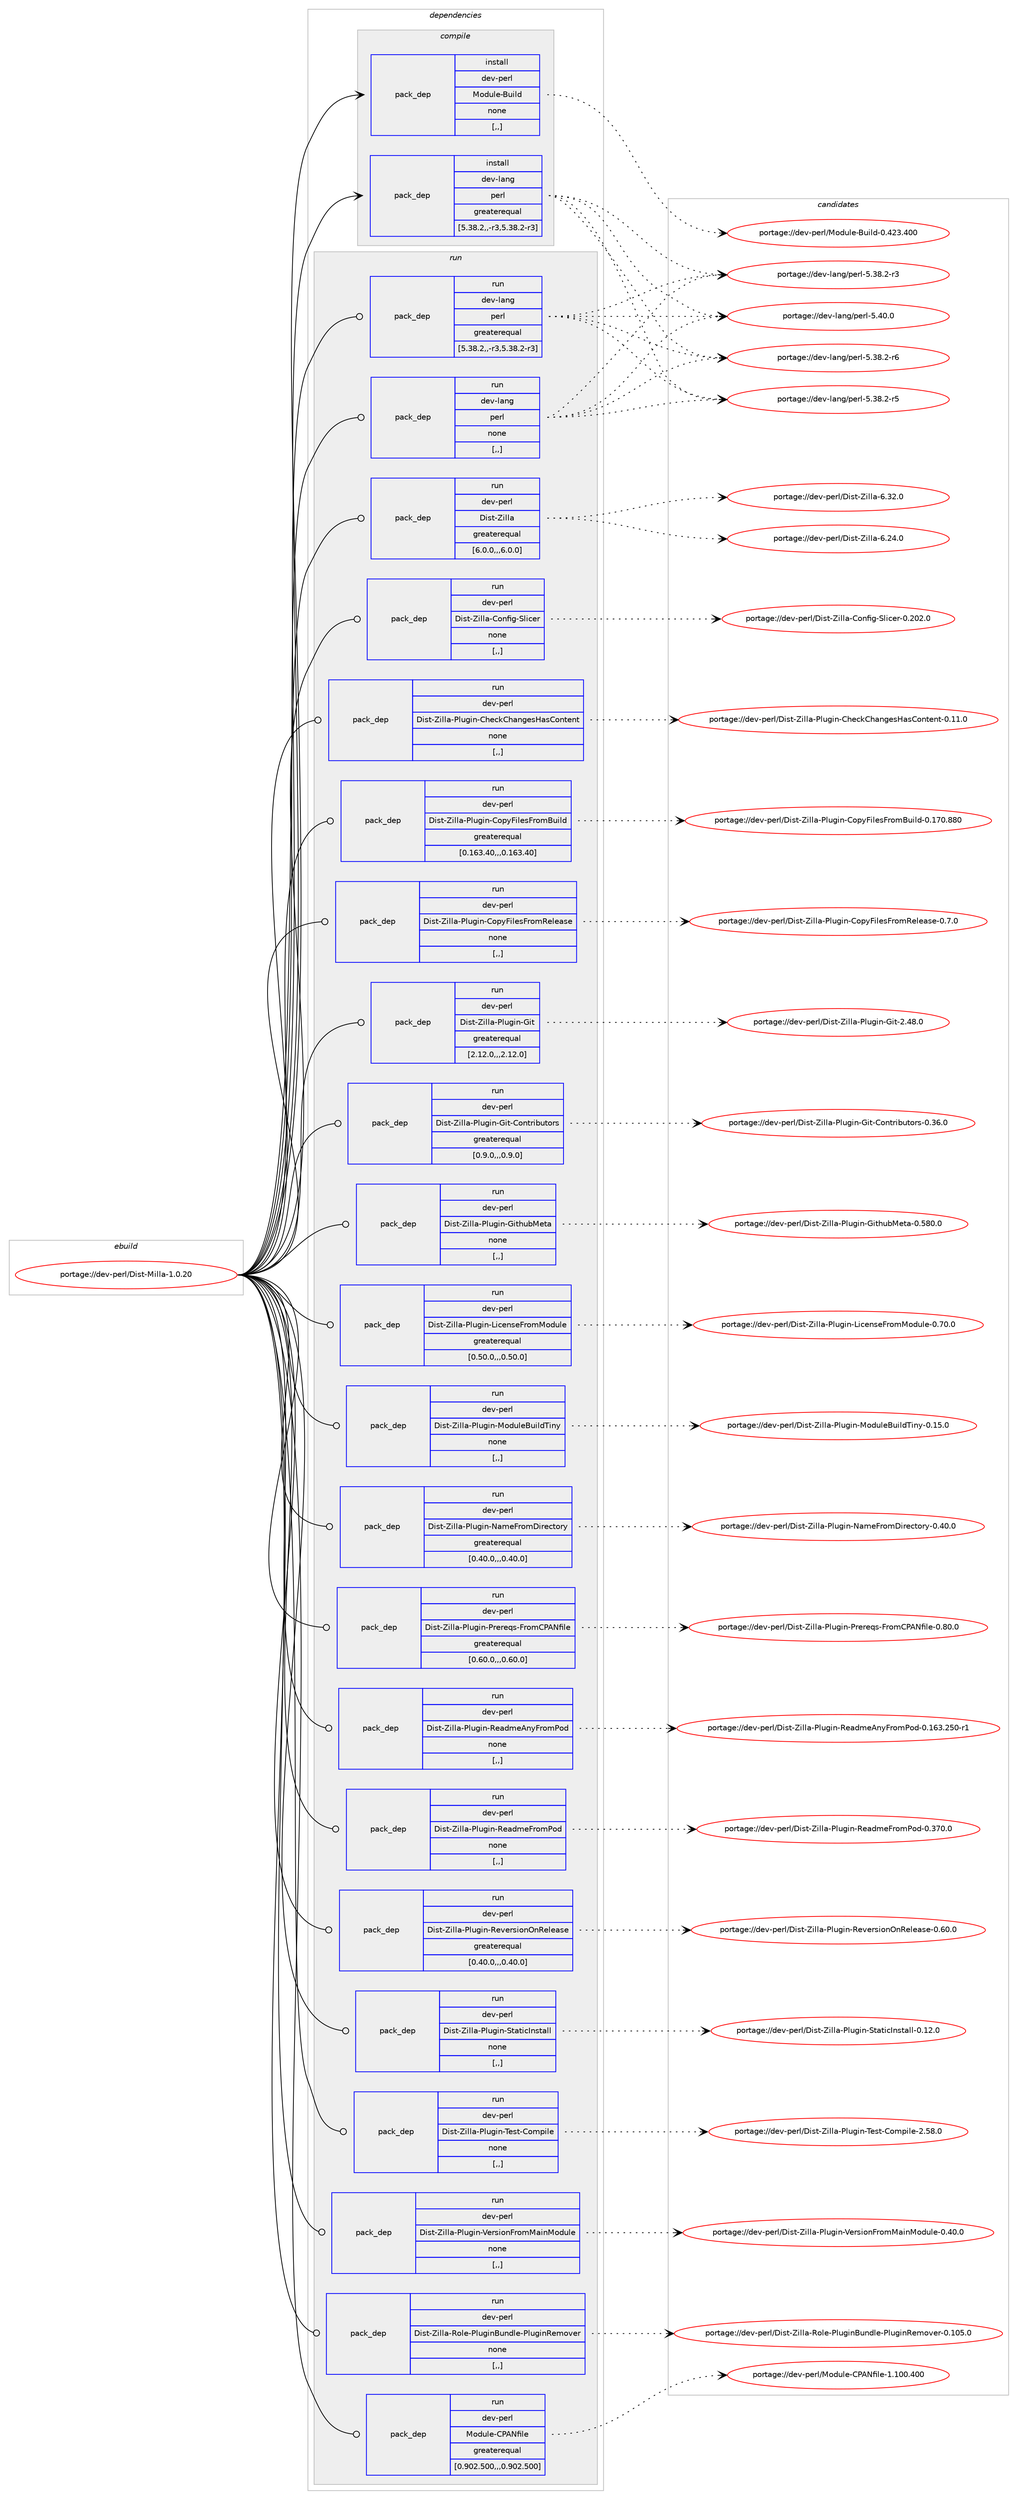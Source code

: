 digraph prolog {

# *************
# Graph options
# *************

newrank=true;
concentrate=true;
compound=true;
graph [rankdir=LR,fontname=Helvetica,fontsize=10,ranksep=1.5];#, ranksep=2.5, nodesep=0.2];
edge  [arrowhead=vee];
node  [fontname=Helvetica,fontsize=10];

# **********
# The ebuild
# **********

subgraph cluster_leftcol {
color=gray;
label=<<i>ebuild</i>>;
id [label="portage://dev-perl/Dist-Milla-1.0.20", color=red, width=4, href="../dev-perl/Dist-Milla-1.0.20.svg"];
}

# ****************
# The dependencies
# ****************

subgraph cluster_midcol {
color=gray;
label=<<i>dependencies</i>>;
subgraph cluster_compile {
fillcolor="#eeeeee";
style=filled;
label=<<i>compile</i>>;
subgraph pack458449 {
dependency623331 [label=<<TABLE BORDER="0" CELLBORDER="1" CELLSPACING="0" CELLPADDING="4" WIDTH="220"><TR><TD ROWSPAN="6" CELLPADDING="30">pack_dep</TD></TR><TR><TD WIDTH="110">install</TD></TR><TR><TD>dev-lang</TD></TR><TR><TD>perl</TD></TR><TR><TD>greaterequal</TD></TR><TR><TD>[5.38.2,,-r3,5.38.2-r3]</TD></TR></TABLE>>, shape=none, color=blue];
}
id:e -> dependency623331:w [weight=20,style="solid",arrowhead="vee"];
subgraph pack458450 {
dependency623332 [label=<<TABLE BORDER="0" CELLBORDER="1" CELLSPACING="0" CELLPADDING="4" WIDTH="220"><TR><TD ROWSPAN="6" CELLPADDING="30">pack_dep</TD></TR><TR><TD WIDTH="110">install</TD></TR><TR><TD>dev-perl</TD></TR><TR><TD>Module-Build</TD></TR><TR><TD>none</TD></TR><TR><TD>[,,]</TD></TR></TABLE>>, shape=none, color=blue];
}
id:e -> dependency623332:w [weight=20,style="solid",arrowhead="vee"];
}
subgraph cluster_compileandrun {
fillcolor="#eeeeee";
style=filled;
label=<<i>compile and run</i>>;
}
subgraph cluster_run {
fillcolor="#eeeeee";
style=filled;
label=<<i>run</i>>;
subgraph pack458451 {
dependency623333 [label=<<TABLE BORDER="0" CELLBORDER="1" CELLSPACING="0" CELLPADDING="4" WIDTH="220"><TR><TD ROWSPAN="6" CELLPADDING="30">pack_dep</TD></TR><TR><TD WIDTH="110">run</TD></TR><TR><TD>dev-lang</TD></TR><TR><TD>perl</TD></TR><TR><TD>greaterequal</TD></TR><TR><TD>[5.38.2,,-r3,5.38.2-r3]</TD></TR></TABLE>>, shape=none, color=blue];
}
id:e -> dependency623333:w [weight=20,style="solid",arrowhead="odot"];
subgraph pack458452 {
dependency623334 [label=<<TABLE BORDER="0" CELLBORDER="1" CELLSPACING="0" CELLPADDING="4" WIDTH="220"><TR><TD ROWSPAN="6" CELLPADDING="30">pack_dep</TD></TR><TR><TD WIDTH="110">run</TD></TR><TR><TD>dev-lang</TD></TR><TR><TD>perl</TD></TR><TR><TD>none</TD></TR><TR><TD>[,,]</TD></TR></TABLE>>, shape=none, color=blue];
}
id:e -> dependency623334:w [weight=20,style="solid",arrowhead="odot"];
subgraph pack458453 {
dependency623335 [label=<<TABLE BORDER="0" CELLBORDER="1" CELLSPACING="0" CELLPADDING="4" WIDTH="220"><TR><TD ROWSPAN="6" CELLPADDING="30">pack_dep</TD></TR><TR><TD WIDTH="110">run</TD></TR><TR><TD>dev-perl</TD></TR><TR><TD>Dist-Zilla</TD></TR><TR><TD>greaterequal</TD></TR><TR><TD>[6.0.0,,,6.0.0]</TD></TR></TABLE>>, shape=none, color=blue];
}
id:e -> dependency623335:w [weight=20,style="solid",arrowhead="odot"];
subgraph pack458454 {
dependency623336 [label=<<TABLE BORDER="0" CELLBORDER="1" CELLSPACING="0" CELLPADDING="4" WIDTH="220"><TR><TD ROWSPAN="6" CELLPADDING="30">pack_dep</TD></TR><TR><TD WIDTH="110">run</TD></TR><TR><TD>dev-perl</TD></TR><TR><TD>Dist-Zilla-Config-Slicer</TD></TR><TR><TD>none</TD></TR><TR><TD>[,,]</TD></TR></TABLE>>, shape=none, color=blue];
}
id:e -> dependency623336:w [weight=20,style="solid",arrowhead="odot"];
subgraph pack458455 {
dependency623337 [label=<<TABLE BORDER="0" CELLBORDER="1" CELLSPACING="0" CELLPADDING="4" WIDTH="220"><TR><TD ROWSPAN="6" CELLPADDING="30">pack_dep</TD></TR><TR><TD WIDTH="110">run</TD></TR><TR><TD>dev-perl</TD></TR><TR><TD>Dist-Zilla-Plugin-CheckChangesHasContent</TD></TR><TR><TD>none</TD></TR><TR><TD>[,,]</TD></TR></TABLE>>, shape=none, color=blue];
}
id:e -> dependency623337:w [weight=20,style="solid",arrowhead="odot"];
subgraph pack458456 {
dependency623338 [label=<<TABLE BORDER="0" CELLBORDER="1" CELLSPACING="0" CELLPADDING="4" WIDTH="220"><TR><TD ROWSPAN="6" CELLPADDING="30">pack_dep</TD></TR><TR><TD WIDTH="110">run</TD></TR><TR><TD>dev-perl</TD></TR><TR><TD>Dist-Zilla-Plugin-CopyFilesFromBuild</TD></TR><TR><TD>greaterequal</TD></TR><TR><TD>[0.163.40,,,0.163.40]</TD></TR></TABLE>>, shape=none, color=blue];
}
id:e -> dependency623338:w [weight=20,style="solid",arrowhead="odot"];
subgraph pack458457 {
dependency623339 [label=<<TABLE BORDER="0" CELLBORDER="1" CELLSPACING="0" CELLPADDING="4" WIDTH="220"><TR><TD ROWSPAN="6" CELLPADDING="30">pack_dep</TD></TR><TR><TD WIDTH="110">run</TD></TR><TR><TD>dev-perl</TD></TR><TR><TD>Dist-Zilla-Plugin-CopyFilesFromRelease</TD></TR><TR><TD>none</TD></TR><TR><TD>[,,]</TD></TR></TABLE>>, shape=none, color=blue];
}
id:e -> dependency623339:w [weight=20,style="solid",arrowhead="odot"];
subgraph pack458458 {
dependency623340 [label=<<TABLE BORDER="0" CELLBORDER="1" CELLSPACING="0" CELLPADDING="4" WIDTH="220"><TR><TD ROWSPAN="6" CELLPADDING="30">pack_dep</TD></TR><TR><TD WIDTH="110">run</TD></TR><TR><TD>dev-perl</TD></TR><TR><TD>Dist-Zilla-Plugin-Git</TD></TR><TR><TD>greaterequal</TD></TR><TR><TD>[2.12.0,,,2.12.0]</TD></TR></TABLE>>, shape=none, color=blue];
}
id:e -> dependency623340:w [weight=20,style="solid",arrowhead="odot"];
subgraph pack458459 {
dependency623341 [label=<<TABLE BORDER="0" CELLBORDER="1" CELLSPACING="0" CELLPADDING="4" WIDTH="220"><TR><TD ROWSPAN="6" CELLPADDING="30">pack_dep</TD></TR><TR><TD WIDTH="110">run</TD></TR><TR><TD>dev-perl</TD></TR><TR><TD>Dist-Zilla-Plugin-Git-Contributors</TD></TR><TR><TD>greaterequal</TD></TR><TR><TD>[0.9.0,,,0.9.0]</TD></TR></TABLE>>, shape=none, color=blue];
}
id:e -> dependency623341:w [weight=20,style="solid",arrowhead="odot"];
subgraph pack458460 {
dependency623342 [label=<<TABLE BORDER="0" CELLBORDER="1" CELLSPACING="0" CELLPADDING="4" WIDTH="220"><TR><TD ROWSPAN="6" CELLPADDING="30">pack_dep</TD></TR><TR><TD WIDTH="110">run</TD></TR><TR><TD>dev-perl</TD></TR><TR><TD>Dist-Zilla-Plugin-GithubMeta</TD></TR><TR><TD>none</TD></TR><TR><TD>[,,]</TD></TR></TABLE>>, shape=none, color=blue];
}
id:e -> dependency623342:w [weight=20,style="solid",arrowhead="odot"];
subgraph pack458461 {
dependency623343 [label=<<TABLE BORDER="0" CELLBORDER="1" CELLSPACING="0" CELLPADDING="4" WIDTH="220"><TR><TD ROWSPAN="6" CELLPADDING="30">pack_dep</TD></TR><TR><TD WIDTH="110">run</TD></TR><TR><TD>dev-perl</TD></TR><TR><TD>Dist-Zilla-Plugin-LicenseFromModule</TD></TR><TR><TD>greaterequal</TD></TR><TR><TD>[0.50.0,,,0.50.0]</TD></TR></TABLE>>, shape=none, color=blue];
}
id:e -> dependency623343:w [weight=20,style="solid",arrowhead="odot"];
subgraph pack458462 {
dependency623344 [label=<<TABLE BORDER="0" CELLBORDER="1" CELLSPACING="0" CELLPADDING="4" WIDTH="220"><TR><TD ROWSPAN="6" CELLPADDING="30">pack_dep</TD></TR><TR><TD WIDTH="110">run</TD></TR><TR><TD>dev-perl</TD></TR><TR><TD>Dist-Zilla-Plugin-ModuleBuildTiny</TD></TR><TR><TD>none</TD></TR><TR><TD>[,,]</TD></TR></TABLE>>, shape=none, color=blue];
}
id:e -> dependency623344:w [weight=20,style="solid",arrowhead="odot"];
subgraph pack458463 {
dependency623345 [label=<<TABLE BORDER="0" CELLBORDER="1" CELLSPACING="0" CELLPADDING="4" WIDTH="220"><TR><TD ROWSPAN="6" CELLPADDING="30">pack_dep</TD></TR><TR><TD WIDTH="110">run</TD></TR><TR><TD>dev-perl</TD></TR><TR><TD>Dist-Zilla-Plugin-NameFromDirectory</TD></TR><TR><TD>greaterequal</TD></TR><TR><TD>[0.40.0,,,0.40.0]</TD></TR></TABLE>>, shape=none, color=blue];
}
id:e -> dependency623345:w [weight=20,style="solid",arrowhead="odot"];
subgraph pack458464 {
dependency623346 [label=<<TABLE BORDER="0" CELLBORDER="1" CELLSPACING="0" CELLPADDING="4" WIDTH="220"><TR><TD ROWSPAN="6" CELLPADDING="30">pack_dep</TD></TR><TR><TD WIDTH="110">run</TD></TR><TR><TD>dev-perl</TD></TR><TR><TD>Dist-Zilla-Plugin-Prereqs-FromCPANfile</TD></TR><TR><TD>greaterequal</TD></TR><TR><TD>[0.60.0,,,0.60.0]</TD></TR></TABLE>>, shape=none, color=blue];
}
id:e -> dependency623346:w [weight=20,style="solid",arrowhead="odot"];
subgraph pack458465 {
dependency623347 [label=<<TABLE BORDER="0" CELLBORDER="1" CELLSPACING="0" CELLPADDING="4" WIDTH="220"><TR><TD ROWSPAN="6" CELLPADDING="30">pack_dep</TD></TR><TR><TD WIDTH="110">run</TD></TR><TR><TD>dev-perl</TD></TR><TR><TD>Dist-Zilla-Plugin-ReadmeAnyFromPod</TD></TR><TR><TD>none</TD></TR><TR><TD>[,,]</TD></TR></TABLE>>, shape=none, color=blue];
}
id:e -> dependency623347:w [weight=20,style="solid",arrowhead="odot"];
subgraph pack458466 {
dependency623348 [label=<<TABLE BORDER="0" CELLBORDER="1" CELLSPACING="0" CELLPADDING="4" WIDTH="220"><TR><TD ROWSPAN="6" CELLPADDING="30">pack_dep</TD></TR><TR><TD WIDTH="110">run</TD></TR><TR><TD>dev-perl</TD></TR><TR><TD>Dist-Zilla-Plugin-ReadmeFromPod</TD></TR><TR><TD>none</TD></TR><TR><TD>[,,]</TD></TR></TABLE>>, shape=none, color=blue];
}
id:e -> dependency623348:w [weight=20,style="solid",arrowhead="odot"];
subgraph pack458467 {
dependency623349 [label=<<TABLE BORDER="0" CELLBORDER="1" CELLSPACING="0" CELLPADDING="4" WIDTH="220"><TR><TD ROWSPAN="6" CELLPADDING="30">pack_dep</TD></TR><TR><TD WIDTH="110">run</TD></TR><TR><TD>dev-perl</TD></TR><TR><TD>Dist-Zilla-Plugin-ReversionOnRelease</TD></TR><TR><TD>greaterequal</TD></TR><TR><TD>[0.40.0,,,0.40.0]</TD></TR></TABLE>>, shape=none, color=blue];
}
id:e -> dependency623349:w [weight=20,style="solid",arrowhead="odot"];
subgraph pack458468 {
dependency623350 [label=<<TABLE BORDER="0" CELLBORDER="1" CELLSPACING="0" CELLPADDING="4" WIDTH="220"><TR><TD ROWSPAN="6" CELLPADDING="30">pack_dep</TD></TR><TR><TD WIDTH="110">run</TD></TR><TR><TD>dev-perl</TD></TR><TR><TD>Dist-Zilla-Plugin-StaticInstall</TD></TR><TR><TD>none</TD></TR><TR><TD>[,,]</TD></TR></TABLE>>, shape=none, color=blue];
}
id:e -> dependency623350:w [weight=20,style="solid",arrowhead="odot"];
subgraph pack458469 {
dependency623351 [label=<<TABLE BORDER="0" CELLBORDER="1" CELLSPACING="0" CELLPADDING="4" WIDTH="220"><TR><TD ROWSPAN="6" CELLPADDING="30">pack_dep</TD></TR><TR><TD WIDTH="110">run</TD></TR><TR><TD>dev-perl</TD></TR><TR><TD>Dist-Zilla-Plugin-Test-Compile</TD></TR><TR><TD>none</TD></TR><TR><TD>[,,]</TD></TR></TABLE>>, shape=none, color=blue];
}
id:e -> dependency623351:w [weight=20,style="solid",arrowhead="odot"];
subgraph pack458470 {
dependency623352 [label=<<TABLE BORDER="0" CELLBORDER="1" CELLSPACING="0" CELLPADDING="4" WIDTH="220"><TR><TD ROWSPAN="6" CELLPADDING="30">pack_dep</TD></TR><TR><TD WIDTH="110">run</TD></TR><TR><TD>dev-perl</TD></TR><TR><TD>Dist-Zilla-Plugin-VersionFromMainModule</TD></TR><TR><TD>none</TD></TR><TR><TD>[,,]</TD></TR></TABLE>>, shape=none, color=blue];
}
id:e -> dependency623352:w [weight=20,style="solid",arrowhead="odot"];
subgraph pack458471 {
dependency623353 [label=<<TABLE BORDER="0" CELLBORDER="1" CELLSPACING="0" CELLPADDING="4" WIDTH="220"><TR><TD ROWSPAN="6" CELLPADDING="30">pack_dep</TD></TR><TR><TD WIDTH="110">run</TD></TR><TR><TD>dev-perl</TD></TR><TR><TD>Dist-Zilla-Role-PluginBundle-PluginRemover</TD></TR><TR><TD>none</TD></TR><TR><TD>[,,]</TD></TR></TABLE>>, shape=none, color=blue];
}
id:e -> dependency623353:w [weight=20,style="solid",arrowhead="odot"];
subgraph pack458472 {
dependency623354 [label=<<TABLE BORDER="0" CELLBORDER="1" CELLSPACING="0" CELLPADDING="4" WIDTH="220"><TR><TD ROWSPAN="6" CELLPADDING="30">pack_dep</TD></TR><TR><TD WIDTH="110">run</TD></TR><TR><TD>dev-perl</TD></TR><TR><TD>Module-CPANfile</TD></TR><TR><TD>greaterequal</TD></TR><TR><TD>[0.902.500,,,0.902.500]</TD></TR></TABLE>>, shape=none, color=blue];
}
id:e -> dependency623354:w [weight=20,style="solid",arrowhead="odot"];
}
}

# **************
# The candidates
# **************

subgraph cluster_choices {
rank=same;
color=gray;
label=<<i>candidates</i>>;

subgraph choice458449 {
color=black;
nodesep=1;
choice10010111845108971101034711210111410845534652484648 [label="portage://dev-lang/perl-5.40.0", color=red, width=4,href="../dev-lang/perl-5.40.0.svg"];
choice100101118451089711010347112101114108455346515646504511454 [label="portage://dev-lang/perl-5.38.2-r6", color=red, width=4,href="../dev-lang/perl-5.38.2-r6.svg"];
choice100101118451089711010347112101114108455346515646504511453 [label="portage://dev-lang/perl-5.38.2-r5", color=red, width=4,href="../dev-lang/perl-5.38.2-r5.svg"];
choice100101118451089711010347112101114108455346515646504511451 [label="portage://dev-lang/perl-5.38.2-r3", color=red, width=4,href="../dev-lang/perl-5.38.2-r3.svg"];
dependency623331:e -> choice10010111845108971101034711210111410845534652484648:w [style=dotted,weight="100"];
dependency623331:e -> choice100101118451089711010347112101114108455346515646504511454:w [style=dotted,weight="100"];
dependency623331:e -> choice100101118451089711010347112101114108455346515646504511453:w [style=dotted,weight="100"];
dependency623331:e -> choice100101118451089711010347112101114108455346515646504511451:w [style=dotted,weight="100"];
}
subgraph choice458450 {
color=black;
nodesep=1;
choice100101118451121011141084777111100117108101456611710510810045484652505146524848 [label="portage://dev-perl/Module-Build-0.423.400", color=red, width=4,href="../dev-perl/Module-Build-0.423.400.svg"];
dependency623332:e -> choice100101118451121011141084777111100117108101456611710510810045484652505146524848:w [style=dotted,weight="100"];
}
subgraph choice458451 {
color=black;
nodesep=1;
choice10010111845108971101034711210111410845534652484648 [label="portage://dev-lang/perl-5.40.0", color=red, width=4,href="../dev-lang/perl-5.40.0.svg"];
choice100101118451089711010347112101114108455346515646504511454 [label="portage://dev-lang/perl-5.38.2-r6", color=red, width=4,href="../dev-lang/perl-5.38.2-r6.svg"];
choice100101118451089711010347112101114108455346515646504511453 [label="portage://dev-lang/perl-5.38.2-r5", color=red, width=4,href="../dev-lang/perl-5.38.2-r5.svg"];
choice100101118451089711010347112101114108455346515646504511451 [label="portage://dev-lang/perl-5.38.2-r3", color=red, width=4,href="../dev-lang/perl-5.38.2-r3.svg"];
dependency623333:e -> choice10010111845108971101034711210111410845534652484648:w [style=dotted,weight="100"];
dependency623333:e -> choice100101118451089711010347112101114108455346515646504511454:w [style=dotted,weight="100"];
dependency623333:e -> choice100101118451089711010347112101114108455346515646504511453:w [style=dotted,weight="100"];
dependency623333:e -> choice100101118451089711010347112101114108455346515646504511451:w [style=dotted,weight="100"];
}
subgraph choice458452 {
color=black;
nodesep=1;
choice10010111845108971101034711210111410845534652484648 [label="portage://dev-lang/perl-5.40.0", color=red, width=4,href="../dev-lang/perl-5.40.0.svg"];
choice100101118451089711010347112101114108455346515646504511454 [label="portage://dev-lang/perl-5.38.2-r6", color=red, width=4,href="../dev-lang/perl-5.38.2-r6.svg"];
choice100101118451089711010347112101114108455346515646504511453 [label="portage://dev-lang/perl-5.38.2-r5", color=red, width=4,href="../dev-lang/perl-5.38.2-r5.svg"];
choice100101118451089711010347112101114108455346515646504511451 [label="portage://dev-lang/perl-5.38.2-r3", color=red, width=4,href="../dev-lang/perl-5.38.2-r3.svg"];
dependency623334:e -> choice10010111845108971101034711210111410845534652484648:w [style=dotted,weight="100"];
dependency623334:e -> choice100101118451089711010347112101114108455346515646504511454:w [style=dotted,weight="100"];
dependency623334:e -> choice100101118451089711010347112101114108455346515646504511453:w [style=dotted,weight="100"];
dependency623334:e -> choice100101118451089711010347112101114108455346515646504511451:w [style=dotted,weight="100"];
}
subgraph choice458453 {
color=black;
nodesep=1;
choice10010111845112101114108476810511511645901051081089745544651504648 [label="portage://dev-perl/Dist-Zilla-6.32.0", color=red, width=4,href="../dev-perl/Dist-Zilla-6.32.0.svg"];
choice10010111845112101114108476810511511645901051081089745544650524648 [label="portage://dev-perl/Dist-Zilla-6.24.0", color=red, width=4,href="../dev-perl/Dist-Zilla-6.24.0.svg"];
dependency623335:e -> choice10010111845112101114108476810511511645901051081089745544651504648:w [style=dotted,weight="100"];
dependency623335:e -> choice10010111845112101114108476810511511645901051081089745544650524648:w [style=dotted,weight="100"];
}
subgraph choice458454 {
color=black;
nodesep=1;
choice10010111845112101114108476810511511645901051081089745671111101021051034583108105991011144548465048504648 [label="portage://dev-perl/Dist-Zilla-Config-Slicer-0.202.0", color=red, width=4,href="../dev-perl/Dist-Zilla-Config-Slicer-0.202.0.svg"];
dependency623336:e -> choice10010111845112101114108476810511511645901051081089745671111101021051034583108105991011144548465048504648:w [style=dotted,weight="100"];
}
subgraph choice458455 {
color=black;
nodesep=1;
choice1001011184511210111410847681051151164590105108108974580108117103105110456710410199107671049711010310111572971156711111011610111011645484649494648 [label="portage://dev-perl/Dist-Zilla-Plugin-CheckChangesHasContent-0.11.0", color=red, width=4,href="../dev-perl/Dist-Zilla-Plugin-CheckChangesHasContent-0.11.0.svg"];
dependency623337:e -> choice1001011184511210111410847681051151164590105108108974580108117103105110456710410199107671049711010310111572971156711111011610111011645484649494648:w [style=dotted,weight="100"];
}
subgraph choice458456 {
color=black;
nodesep=1;
choice1001011184511210111410847681051151164590105108108974580108117103105110456711111212170105108101115701141111096611710510810045484649554846565648 [label="portage://dev-perl/Dist-Zilla-Plugin-CopyFilesFromBuild-0.170.880", color=red, width=4,href="../dev-perl/Dist-Zilla-Plugin-CopyFilesFromBuild-0.170.880.svg"];
dependency623338:e -> choice1001011184511210111410847681051151164590105108108974580108117103105110456711111212170105108101115701141111096611710510810045484649554846565648:w [style=dotted,weight="100"];
}
subgraph choice458457 {
color=black;
nodesep=1;
choice1001011184511210111410847681051151164590105108108974580108117103105110456711111212170105108101115701141111098210110810197115101454846554648 [label="portage://dev-perl/Dist-Zilla-Plugin-CopyFilesFromRelease-0.7.0", color=red, width=4,href="../dev-perl/Dist-Zilla-Plugin-CopyFilesFromRelease-0.7.0.svg"];
dependency623339:e -> choice1001011184511210111410847681051151164590105108108974580108117103105110456711111212170105108101115701141111098210110810197115101454846554648:w [style=dotted,weight="100"];
}
subgraph choice458458 {
color=black;
nodesep=1;
choice1001011184511210111410847681051151164590105108108974580108117103105110457110511645504652564648 [label="portage://dev-perl/Dist-Zilla-Plugin-Git-2.48.0", color=red, width=4,href="../dev-perl/Dist-Zilla-Plugin-Git-2.48.0.svg"];
dependency623340:e -> choice1001011184511210111410847681051151164590105108108974580108117103105110457110511645504652564648:w [style=dotted,weight="100"];
}
subgraph choice458459 {
color=black;
nodesep=1;
choice1001011184511210111410847681051151164590105108108974580108117103105110457110511645671111101161141059811711611111411545484651544648 [label="portage://dev-perl/Dist-Zilla-Plugin-Git-Contributors-0.36.0", color=red, width=4,href="../dev-perl/Dist-Zilla-Plugin-Git-Contributors-0.36.0.svg"];
dependency623341:e -> choice1001011184511210111410847681051151164590105108108974580108117103105110457110511645671111101161141059811711611111411545484651544648:w [style=dotted,weight="100"];
}
subgraph choice458460 {
color=black;
nodesep=1;
choice100101118451121011141084768105115116459010510810897458010811710310511045711051161041179877101116974548465356484648 [label="portage://dev-perl/Dist-Zilla-Plugin-GithubMeta-0.580.0", color=red, width=4,href="../dev-perl/Dist-Zilla-Plugin-GithubMeta-0.580.0.svg"];
dependency623342:e -> choice100101118451121011141084768105115116459010510810897458010811710310511045711051161041179877101116974548465356484648:w [style=dotted,weight="100"];
}
subgraph choice458461 {
color=black;
nodesep=1;
choice1001011184511210111410847681051151164590105108108974580108117103105110457610599101110115101701141111097711110011710810145484655484648 [label="portage://dev-perl/Dist-Zilla-Plugin-LicenseFromModule-0.70.0", color=red, width=4,href="../dev-perl/Dist-Zilla-Plugin-LicenseFromModule-0.70.0.svg"];
dependency623343:e -> choice1001011184511210111410847681051151164590105108108974580108117103105110457610599101110115101701141111097711110011710810145484655484648:w [style=dotted,weight="100"];
}
subgraph choice458462 {
color=black;
nodesep=1;
choice10010111845112101114108476810511511645901051081089745801081171031051104577111100117108101661171051081008410511012145484649534648 [label="portage://dev-perl/Dist-Zilla-Plugin-ModuleBuildTiny-0.15.0", color=red, width=4,href="../dev-perl/Dist-Zilla-Plugin-ModuleBuildTiny-0.15.0.svg"];
dependency623344:e -> choice10010111845112101114108476810511511645901051081089745801081171031051104577111100117108101661171051081008410511012145484649534648:w [style=dotted,weight="100"];
}
subgraph choice458463 {
color=black;
nodesep=1;
choice100101118451121011141084768105115116459010510810897458010811710310511045789710910170114111109681051141019911611111412145484652484648 [label="portage://dev-perl/Dist-Zilla-Plugin-NameFromDirectory-0.40.0", color=red, width=4,href="../dev-perl/Dist-Zilla-Plugin-NameFromDirectory-0.40.0.svg"];
dependency623345:e -> choice100101118451121011141084768105115116459010510810897458010811710310511045789710910170114111109681051141019911611111412145484652484648:w [style=dotted,weight="100"];
}
subgraph choice458464 {
color=black;
nodesep=1;
choice1001011184511210111410847681051151164590105108108974580108117103105110458011410111410111311545701141111096780657810210510810145484656484648 [label="portage://dev-perl/Dist-Zilla-Plugin-Prereqs-FromCPANfile-0.80.0", color=red, width=4,href="../dev-perl/Dist-Zilla-Plugin-Prereqs-FromCPANfile-0.80.0.svg"];
dependency623346:e -> choice1001011184511210111410847681051151164590105108108974580108117103105110458011410111410111311545701141111096780657810210510810145484656484648:w [style=dotted,weight="100"];
}
subgraph choice458465 {
color=black;
nodesep=1;
choice1001011184511210111410847681051151164590105108108974580108117103105110458210197100109101651101217011411110980111100454846495451465053484511449 [label="portage://dev-perl/Dist-Zilla-Plugin-ReadmeAnyFromPod-0.163.250-r1", color=red, width=4,href="../dev-perl/Dist-Zilla-Plugin-ReadmeAnyFromPod-0.163.250-r1.svg"];
dependency623347:e -> choice1001011184511210111410847681051151164590105108108974580108117103105110458210197100109101651101217011411110980111100454846495451465053484511449:w [style=dotted,weight="100"];
}
subgraph choice458466 {
color=black;
nodesep=1;
choice100101118451121011141084768105115116459010510810897458010811710310511045821019710010910170114111109801111004548465155484648 [label="portage://dev-perl/Dist-Zilla-Plugin-ReadmeFromPod-0.370.0", color=red, width=4,href="../dev-perl/Dist-Zilla-Plugin-ReadmeFromPod-0.370.0.svg"];
dependency623348:e -> choice100101118451121011141084768105115116459010510810897458010811710310511045821019710010910170114111109801111004548465155484648:w [style=dotted,weight="100"];
}
subgraph choice458467 {
color=black;
nodesep=1;
choice1001011184511210111410847681051151164590105108108974580108117103105110458210111810111411510511111079110821011081019711510145484654484648 [label="portage://dev-perl/Dist-Zilla-Plugin-ReversionOnRelease-0.60.0", color=red, width=4,href="../dev-perl/Dist-Zilla-Plugin-ReversionOnRelease-0.60.0.svg"];
dependency623349:e -> choice1001011184511210111410847681051151164590105108108974580108117103105110458210111810111411510511111079110821011081019711510145484654484648:w [style=dotted,weight="100"];
}
subgraph choice458468 {
color=black;
nodesep=1;
choice100101118451121011141084768105115116459010510810897458010811710310511045831169711610599731101151169710810845484649504648 [label="portage://dev-perl/Dist-Zilla-Plugin-StaticInstall-0.12.0", color=red, width=4,href="../dev-perl/Dist-Zilla-Plugin-StaticInstall-0.12.0.svg"];
dependency623350:e -> choice100101118451121011141084768105115116459010510810897458010811710310511045831169711610599731101151169710810845484649504648:w [style=dotted,weight="100"];
}
subgraph choice458469 {
color=black;
nodesep=1;
choice10010111845112101114108476810511511645901051081089745801081171031051104584101115116456711110911210510810145504653564648 [label="portage://dev-perl/Dist-Zilla-Plugin-Test-Compile-2.58.0", color=red, width=4,href="../dev-perl/Dist-Zilla-Plugin-Test-Compile-2.58.0.svg"];
dependency623351:e -> choice10010111845112101114108476810511511645901051081089745801081171031051104584101115116456711110911210510810145504653564648:w [style=dotted,weight="100"];
}
subgraph choice458470 {
color=black;
nodesep=1;
choice100101118451121011141084768105115116459010510810897458010811710310511045861011141151051111107011411110977971051107711110011710810145484652484648 [label="portage://dev-perl/Dist-Zilla-Plugin-VersionFromMainModule-0.40.0", color=red, width=4,href="../dev-perl/Dist-Zilla-Plugin-VersionFromMainModule-0.40.0.svg"];
dependency623352:e -> choice100101118451121011141084768105115116459010510810897458010811710310511045861011141151051111107011411110977971051107711110011710810145484652484648:w [style=dotted,weight="100"];
}
subgraph choice458471 {
color=black;
nodesep=1;
choice10010111845112101114108476810511511645901051081089745821111081014580108117103105110661171101001081014580108117103105110821011091111181011144548464948534648 [label="portage://dev-perl/Dist-Zilla-Role-PluginBundle-PluginRemover-0.105.0", color=red, width=4,href="../dev-perl/Dist-Zilla-Role-PluginBundle-PluginRemover-0.105.0.svg"];
dependency623353:e -> choice10010111845112101114108476810511511645901051081089745821111081014580108117103105110661171101001081014580108117103105110821011091111181011144548464948534648:w [style=dotted,weight="100"];
}
subgraph choice458472 {
color=black;
nodesep=1;
choice100101118451121011141084777111100117108101456780657810210510810145494649484846524848 [label="portage://dev-perl/Module-CPANfile-1.100.400", color=red, width=4,href="../dev-perl/Module-CPANfile-1.100.400.svg"];
dependency623354:e -> choice100101118451121011141084777111100117108101456780657810210510810145494649484846524848:w [style=dotted,weight="100"];
}
}

}
